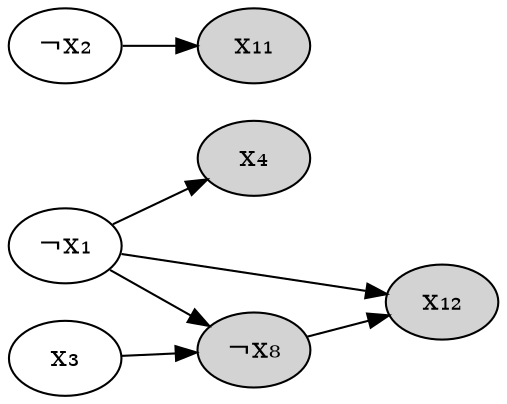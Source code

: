 digraph {
    x₁ [label="¬x₁"]
    x₂ [label="¬x₂"]
    x₄ [style="filled"]
    x₈ [label="¬x₈", style="filled"]
    x₁₁ [style="filled"]
    x₁₂ [style="filled"]
    x₁ -> x₄
    x₃ -> x₈
    x₁ -> x₈
    x₁ -> x₁₂
    x₈ -> x₁₂
    x₂ -> x₁₁
    rankdir="LR"
    {rank=same; x₁ x₂ x₃}
    overlap=false
    splines=true
    bgcolor=transparent
}
